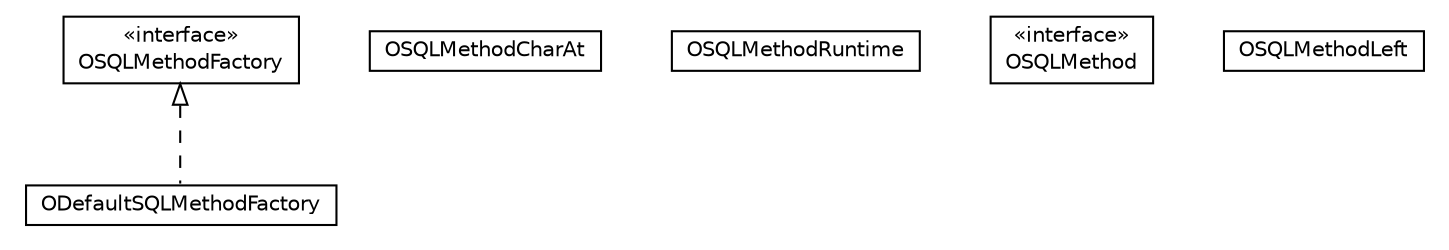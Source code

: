 #!/usr/local/bin/dot
#
# Class diagram 
# Generated by UMLGraph version R5_6-24-gf6e263 (http://www.umlgraph.org/)
#

digraph G {
	edge [fontname="Helvetica",fontsize=10,labelfontname="Helvetica",labelfontsize=10];
	node [fontname="Helvetica",fontsize=10,shape=plaintext];
	nodesep=0.25;
	ranksep=0.5;
	// com.orientechnologies.orient.core.sql.method.ODefaultSQLMethodFactory
	c193015 [label=<<table title="com.orientechnologies.orient.core.sql.method.ODefaultSQLMethodFactory" border="0" cellborder="1" cellspacing="0" cellpadding="2" port="p" href="./ODefaultSQLMethodFactory.html">
		<tr><td><table border="0" cellspacing="0" cellpadding="1">
<tr><td align="center" balign="center"> ODefaultSQLMethodFactory </td></tr>
		</table></td></tr>
		</table>>, URL="./ODefaultSQLMethodFactory.html", fontname="Helvetica", fontcolor="black", fontsize=10.0];
	// com.orientechnologies.orient.core.sql.method.OSQLMethodCharAt
	c193016 [label=<<table title="com.orientechnologies.orient.core.sql.method.OSQLMethodCharAt" border="0" cellborder="1" cellspacing="0" cellpadding="2" port="p" href="./OSQLMethodCharAt.html">
		<tr><td><table border="0" cellspacing="0" cellpadding="1">
<tr><td align="center" balign="center"> OSQLMethodCharAt </td></tr>
		</table></td></tr>
		</table>>, URL="./OSQLMethodCharAt.html", fontname="Helvetica", fontcolor="black", fontsize=10.0];
	// com.orientechnologies.orient.core.sql.method.OSQLMethodRuntime
	c193017 [label=<<table title="com.orientechnologies.orient.core.sql.method.OSQLMethodRuntime" border="0" cellborder="1" cellspacing="0" cellpadding="2" port="p" href="./OSQLMethodRuntime.html">
		<tr><td><table border="0" cellspacing="0" cellpadding="1">
<tr><td align="center" balign="center"> OSQLMethodRuntime </td></tr>
		</table></td></tr>
		</table>>, URL="./OSQLMethodRuntime.html", fontname="Helvetica", fontcolor="black", fontsize=10.0];
	// com.orientechnologies.orient.core.sql.method.OSQLMethodFactory
	c193018 [label=<<table title="com.orientechnologies.orient.core.sql.method.OSQLMethodFactory" border="0" cellborder="1" cellspacing="0" cellpadding="2" port="p" href="./OSQLMethodFactory.html">
		<tr><td><table border="0" cellspacing="0" cellpadding="1">
<tr><td align="center" balign="center"> &#171;interface&#187; </td></tr>
<tr><td align="center" balign="center"> OSQLMethodFactory </td></tr>
		</table></td></tr>
		</table>>, URL="./OSQLMethodFactory.html", fontname="Helvetica", fontcolor="black", fontsize=10.0];
	// com.orientechnologies.orient.core.sql.method.OSQLMethod
	c193019 [label=<<table title="com.orientechnologies.orient.core.sql.method.OSQLMethod" border="0" cellborder="1" cellspacing="0" cellpadding="2" port="p" href="./OSQLMethod.html">
		<tr><td><table border="0" cellspacing="0" cellpadding="1">
<tr><td align="center" balign="center"> &#171;interface&#187; </td></tr>
<tr><td align="center" balign="center"> OSQLMethod </td></tr>
		</table></td></tr>
		</table>>, URL="./OSQLMethod.html", fontname="Helvetica", fontcolor="black", fontsize=10.0];
	// com.orientechnologies.orient.core.sql.method.OSQLMethodLeft
	c193020 [label=<<table title="com.orientechnologies.orient.core.sql.method.OSQLMethodLeft" border="0" cellborder="1" cellspacing="0" cellpadding="2" port="p" href="./OSQLMethodLeft.html">
		<tr><td><table border="0" cellspacing="0" cellpadding="1">
<tr><td align="center" balign="center"> OSQLMethodLeft </td></tr>
		</table></td></tr>
		</table>>, URL="./OSQLMethodLeft.html", fontname="Helvetica", fontcolor="black", fontsize=10.0];
	//com.orientechnologies.orient.core.sql.method.ODefaultSQLMethodFactory implements com.orientechnologies.orient.core.sql.method.OSQLMethodFactory
	c193018:p -> c193015:p [dir=back,arrowtail=empty,style=dashed];
}

